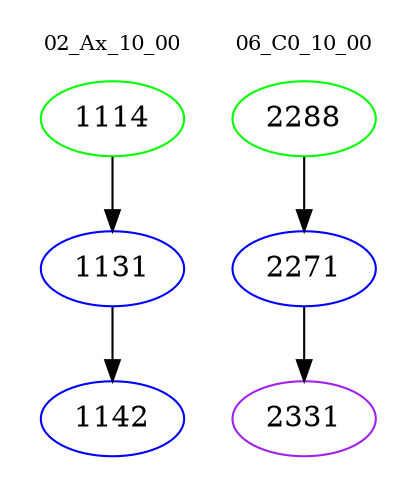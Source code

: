 digraph{
subgraph cluster_0 {
color = white
label = "02_Ax_10_00";
fontsize=10;
T0_1114 [label="1114", color="green"]
T0_1114 -> T0_1131 [color="black"]
T0_1131 [label="1131", color="blue"]
T0_1131 -> T0_1142 [color="black"]
T0_1142 [label="1142", color="blue"]
}
subgraph cluster_1 {
color = white
label = "06_C0_10_00";
fontsize=10;
T1_2288 [label="2288", color="green"]
T1_2288 -> T1_2271 [color="black"]
T1_2271 [label="2271", color="blue"]
T1_2271 -> T1_2331 [color="black"]
T1_2331 [label="2331", color="purple"]
}
}
